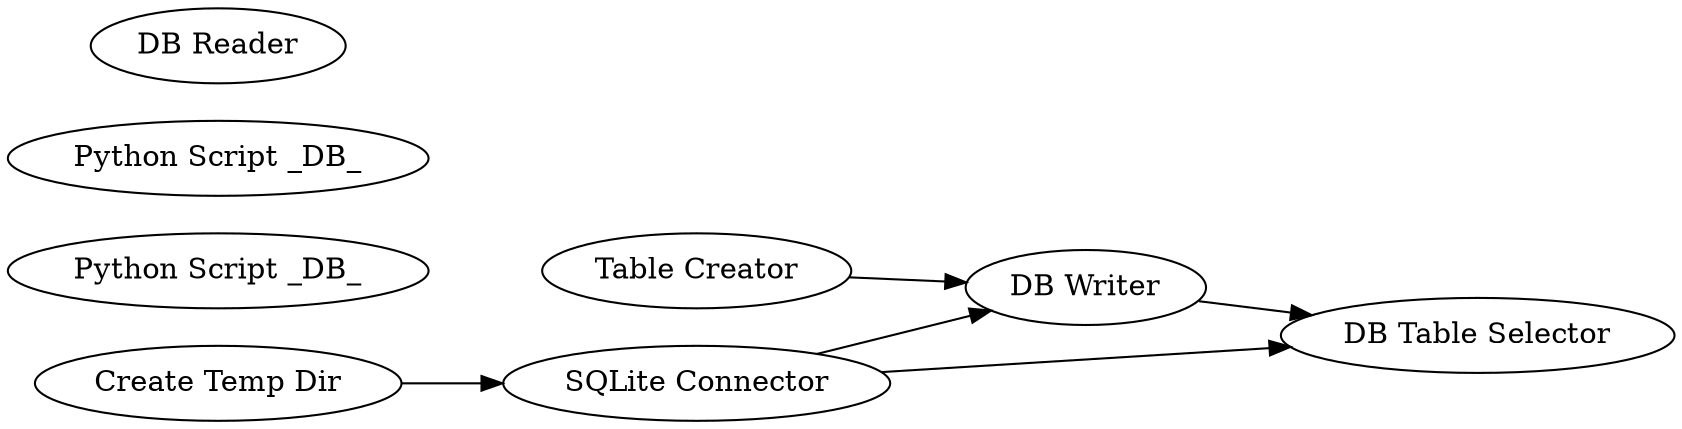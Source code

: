digraph {
	3 [label="Table Creator"]
	6 [label="Create Temp Dir"]
	7 [label="SQLite Connector"]
	8 [label="DB Writer"]
	9 [label="DB Table Selector"]
	12 [label="Python Script _DB_"]
	13 [label="Python Script _DB_"]
	14 [label="DB Reader"]
	3 -> 8
	6 -> 7
	7 -> 9
	7 -> 8
	8 -> 9
	rankdir=LR
}
